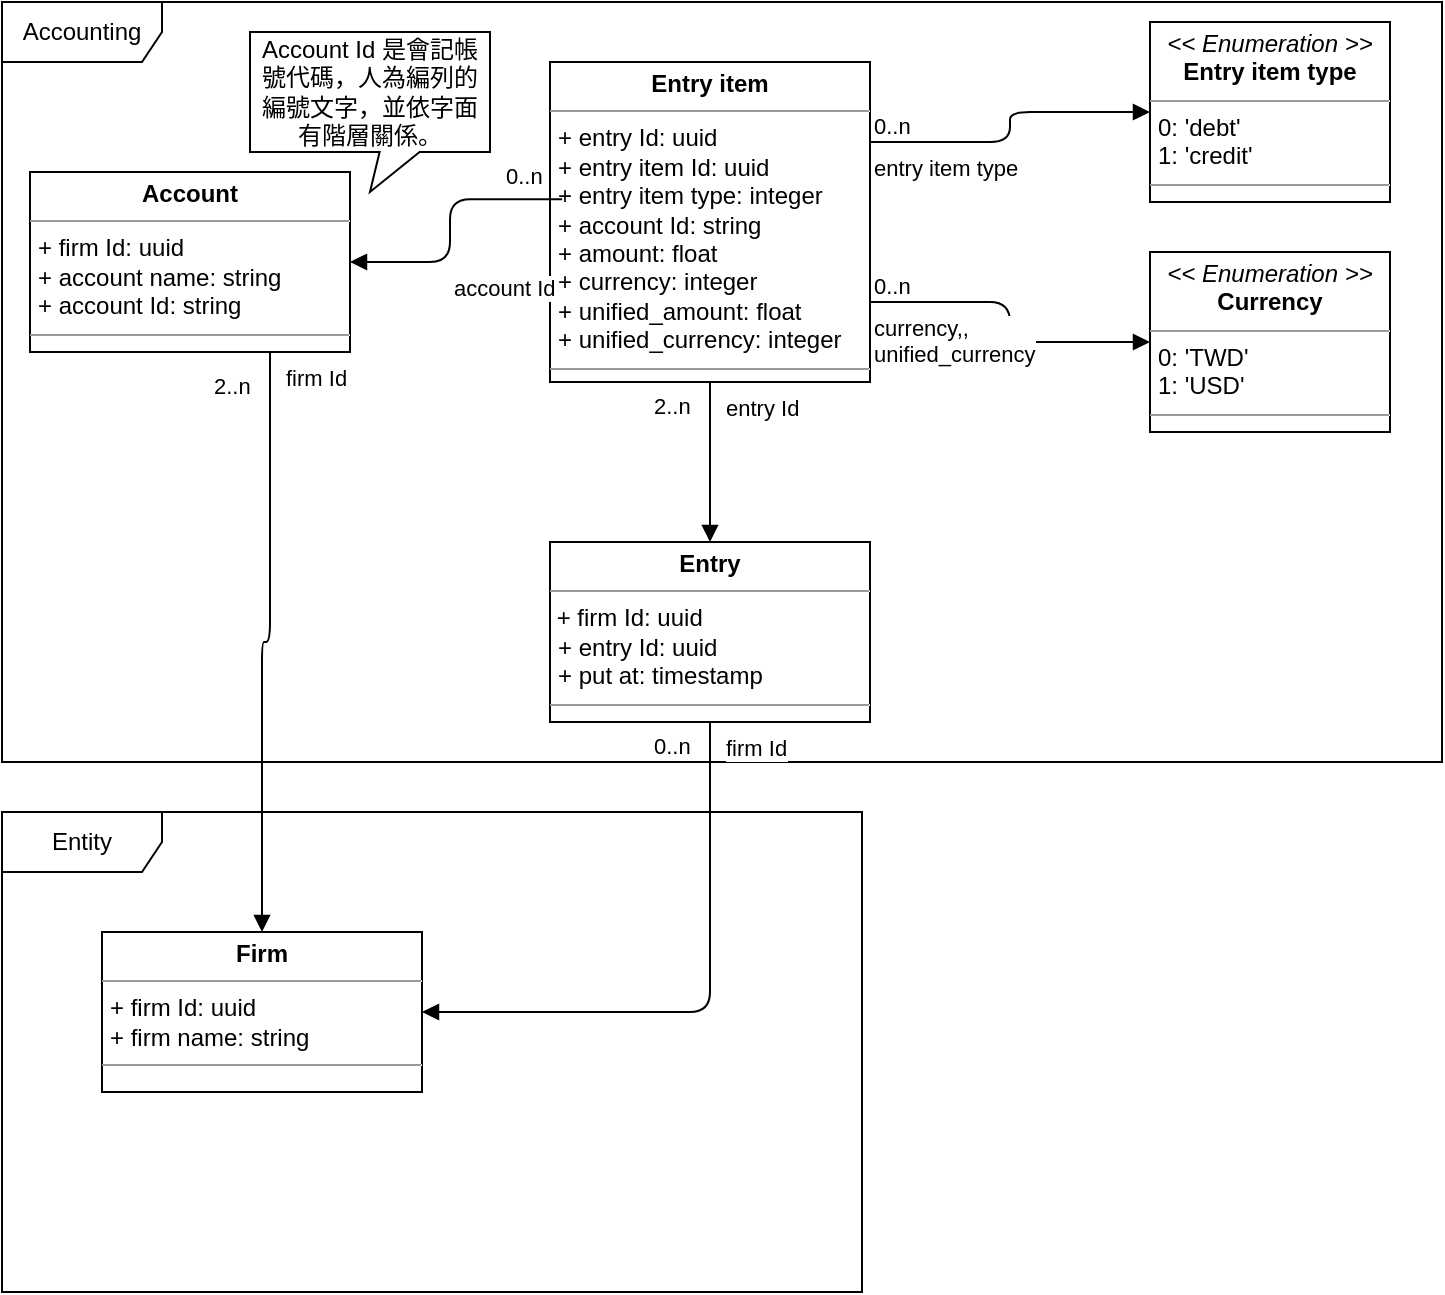 <mxfile version="14.5.1" type="device"><diagram id="gjvGrxxT-d6IMrrvKsb-" name="第1頁"><mxGraphModel dx="1106" dy="856" grid="1" gridSize="10" guides="1" tooltips="1" connect="1" arrows="1" fold="1" page="1" pageScale="1" pageWidth="827" pageHeight="1169" math="0" shadow="0"><root><mxCell id="0"/><mxCell id="1" parent="0"/><mxCell id="QtTF-WBLwQV_FuI8IjpO-1" value="Accounting" style="shape=umlFrame;whiteSpace=wrap;html=1;width=80;height=30;" parent="1" vertex="1"><mxGeometry x="60" y="60" width="720" height="380" as="geometry"/></mxCell><mxCell id="QtTF-WBLwQV_FuI8IjpO-2" value="&lt;p style=&quot;margin: 0px ; margin-top: 4px ; text-align: center&quot;&gt;&lt;b&gt;Account&lt;/b&gt;&lt;/p&gt;&lt;hr size=&quot;1&quot;&gt;&lt;p style=&quot;margin: 0px ; margin-left: 4px&quot;&gt;+ firm Id: uuid&lt;/p&gt;&lt;p style=&quot;margin: 0px ; margin-left: 4px&quot;&gt;+ account name: string&lt;/p&gt;&lt;p style=&quot;margin: 0px ; margin-left: 4px&quot;&gt;+ account Id: string&lt;/p&gt;&lt;hr size=&quot;1&quot;&gt;&lt;p style=&quot;margin: 0px ; margin-left: 4px&quot;&gt;&lt;br&gt;&lt;/p&gt;" style="verticalAlign=top;align=left;overflow=fill;fontSize=12;fontFamily=Helvetica;html=1;" parent="1" vertex="1"><mxGeometry x="74" y="145" width="160" height="90" as="geometry"/></mxCell><mxCell id="QtTF-WBLwQV_FuI8IjpO-3" value="Account Id 是會記帳號代碼，人為編列的編號文字，並依字面有階層關係。" style="shape=callout;whiteSpace=wrap;html=1;perimeter=calloutPerimeter;size=20;position=0.54;" parent="1" vertex="1"><mxGeometry x="184" y="75" width="120" height="80" as="geometry"/></mxCell><mxCell id="QtTF-WBLwQV_FuI8IjpO-4" value="&lt;p style=&quot;margin: 0px ; margin-top: 4px ; text-align: center&quot;&gt;&lt;b&gt;Entry item&lt;/b&gt;&lt;/p&gt;&lt;hr size=&quot;1&quot;&gt;&lt;p style=&quot;margin: 0px ; margin-left: 4px&quot;&gt;&lt;span&gt;+ entry Id: uuid&lt;/span&gt;&lt;br&gt;&lt;/p&gt;&lt;p style=&quot;margin: 0px ; margin-left: 4px&quot;&gt;+ entry item Id: uuid&lt;/p&gt;&lt;p style=&quot;margin: 0px ; margin-left: 4px&quot;&gt;+ entry item type: integer&lt;/p&gt;&lt;p style=&quot;margin: 0px ; margin-left: 4px&quot;&gt;+ account Id: string&lt;/p&gt;&lt;p style=&quot;margin: 0px ; margin-left: 4px&quot;&gt;+ amount: float&lt;/p&gt;&lt;p style=&quot;margin: 0px ; margin-left: 4px&quot;&gt;+ currency: integer&lt;/p&gt;&lt;p style=&quot;margin: 0px ; margin-left: 4px&quot;&gt;+ unified_amount: float&lt;/p&gt;&lt;p style=&quot;margin: 0px ; margin-left: 4px&quot;&gt;+ unified_currency: integer&lt;/p&gt;&lt;hr size=&quot;1&quot;&gt;&lt;p style=&quot;margin: 0px ; margin-left: 4px&quot;&gt;&lt;br&gt;&lt;/p&gt;" style="verticalAlign=top;align=left;overflow=fill;fontSize=12;fontFamily=Helvetica;html=1;" parent="1" vertex="1"><mxGeometry x="334" y="90" width="160" height="160" as="geometry"/></mxCell><mxCell id="QtTF-WBLwQV_FuI8IjpO-5" value="&lt;p style=&quot;margin: 0px ; margin-top: 4px ; text-align: center&quot;&gt;&lt;i&gt;&amp;lt;&amp;lt; Enumeration &amp;gt;&amp;gt;&lt;/i&gt;&lt;br&gt;&lt;b&gt;Currency&lt;/b&gt;&lt;/p&gt;&lt;hr size=&quot;1&quot;&gt;&lt;p style=&quot;margin: 0px ; margin-left: 4px&quot;&gt;0: 'TWD'&lt;br&gt;1: 'USD'&lt;/p&gt;&lt;hr size=&quot;1&quot;&gt;&lt;p style=&quot;margin: 0px ; margin-left: 4px&quot;&gt;&lt;br&gt;&lt;/p&gt;" style="verticalAlign=top;align=left;overflow=fill;fontSize=12;fontFamily=Helvetica;html=1;" parent="1" vertex="1"><mxGeometry x="634" y="185" width="120" height="90" as="geometry"/></mxCell><mxCell id="QtTF-WBLwQV_FuI8IjpO-6" value="currency,,&lt;br&gt;unified_currency" style="endArrow=block;endFill=1;html=1;edgeStyle=orthogonalEdgeStyle;align=left;verticalAlign=top;exitX=1;exitY=0.75;exitDx=0;exitDy=0;entryX=0;entryY=0.5;entryDx=0;entryDy=0;" parent="1" source="QtTF-WBLwQV_FuI8IjpO-4" target="QtTF-WBLwQV_FuI8IjpO-5" edge="1"><mxGeometry x="-1" relative="1" as="geometry"><mxPoint x="324" y="205" as="sourcePoint"/><mxPoint x="484" y="205" as="targetPoint"/></mxGeometry></mxCell><mxCell id="QtTF-WBLwQV_FuI8IjpO-7" value="0..n" style="edgeLabel;resizable=0;html=1;align=left;verticalAlign=bottom;" parent="QtTF-WBLwQV_FuI8IjpO-6" connectable="0" vertex="1"><mxGeometry x="-1" relative="1" as="geometry"/></mxCell><mxCell id="QtTF-WBLwQV_FuI8IjpO-8" value="account Id" style="endArrow=block;endFill=1;html=1;edgeStyle=orthogonalEdgeStyle;align=left;verticalAlign=top;exitX=0.038;exitY=0.429;exitDx=0;exitDy=0;exitPerimeter=0;entryX=1;entryY=0.5;entryDx=0;entryDy=0;" parent="1" source="QtTF-WBLwQV_FuI8IjpO-4" target="QtTF-WBLwQV_FuI8IjpO-2" edge="1"><mxGeometry x="0.271" relative="1" as="geometry"><mxPoint x="454.0" y="287.96" as="sourcePoint"/><mxPoint x="-6" y="205" as="targetPoint"/><mxPoint as="offset"/></mxGeometry></mxCell><mxCell id="QtTF-WBLwQV_FuI8IjpO-9" value="0..n" style="edgeLabel;resizable=0;html=1;align=left;verticalAlign=bottom;" parent="QtTF-WBLwQV_FuI8IjpO-8" connectable="0" vertex="1"><mxGeometry x="-1" relative="1" as="geometry"><mxPoint x="-30" y="-2.96" as="offset"/></mxGeometry></mxCell><mxCell id="QtTF-WBLwQV_FuI8IjpO-10" value="Entity" style="shape=umlFrame;whiteSpace=wrap;html=1;width=80;height=30;" parent="1" vertex="1"><mxGeometry x="60" y="465" width="430" height="240" as="geometry"/></mxCell><mxCell id="QtTF-WBLwQV_FuI8IjpO-12" value="&lt;p style=&quot;margin: 0px ; margin-top: 4px ; text-align: center&quot;&gt;&lt;b&gt;Firm&lt;/b&gt;&lt;/p&gt;&lt;hr size=&quot;1&quot;&gt;&lt;p style=&quot;margin: 0px ; margin-left: 4px&quot;&gt;+ firm Id: uuid&lt;/p&gt;&lt;p style=&quot;margin: 0px ; margin-left: 4px&quot;&gt;+ firm name: string&lt;/p&gt;&lt;hr size=&quot;1&quot;&gt;&lt;p style=&quot;margin: 0px ; margin-left: 4px&quot;&gt;&lt;br&gt;&lt;/p&gt;" style="verticalAlign=top;align=left;overflow=fill;fontSize=12;fontFamily=Helvetica;html=1;" parent="1" vertex="1"><mxGeometry x="110" y="525" width="160" height="80" as="geometry"/></mxCell><mxCell id="SV3ux7ZQ4FcWRcjwIGFN-1" value="&lt;p style=&quot;margin: 0px ; margin-top: 4px ; text-align: center&quot;&gt;&lt;b&gt;Entry&lt;/b&gt;&lt;/p&gt;&lt;hr size=&quot;1&quot;&gt;&amp;nbsp;+ firm Id: uuid&lt;br&gt;&lt;p style=&quot;margin: 0px ; margin-left: 4px&quot;&gt;+ entry Id: uuid&lt;/p&gt;&lt;p style=&quot;margin: 0px ; margin-left: 4px&quot;&gt;+ put at: timestamp&lt;/p&gt;&lt;hr size=&quot;1&quot;&gt;&lt;p style=&quot;margin: 0px ; margin-left: 4px&quot;&gt;&lt;br&gt;&lt;/p&gt;" style="verticalAlign=top;align=left;overflow=fill;fontSize=12;fontFamily=Helvetica;html=1;" vertex="1" parent="1"><mxGeometry x="334" y="330" width="160" height="90" as="geometry"/></mxCell><mxCell id="SV3ux7ZQ4FcWRcjwIGFN-2" value="firm Id" style="endArrow=block;endFill=1;html=1;edgeStyle=orthogonalEdgeStyle;align=left;verticalAlign=top;exitX=0.5;exitY=1;exitDx=0;exitDy=0;entryX=1;entryY=0.5;entryDx=0;entryDy=0;" edge="1" parent="1" source="SV3ux7ZQ4FcWRcjwIGFN-1" target="QtTF-WBLwQV_FuI8IjpO-12"><mxGeometry x="-1" y="6" relative="1" as="geometry"><mxPoint x="344.08" y="186.48" as="sourcePoint"/><mxPoint x="234" y="-5" as="targetPoint"/><mxPoint as="offset"/></mxGeometry></mxCell><mxCell id="SV3ux7ZQ4FcWRcjwIGFN-3" value="0..n" style="edgeLabel;resizable=0;html=1;align=left;verticalAlign=bottom;" connectable="0" vertex="1" parent="SV3ux7ZQ4FcWRcjwIGFN-2"><mxGeometry x="-1" relative="1" as="geometry"><mxPoint x="-30" y="20" as="offset"/></mxGeometry></mxCell><mxCell id="SV3ux7ZQ4FcWRcjwIGFN-5" value="&lt;p style=&quot;margin: 0px ; margin-top: 4px ; text-align: center&quot;&gt;&lt;i&gt;&amp;lt;&amp;lt; Enumeration &amp;gt;&amp;gt;&lt;/i&gt;&lt;br&gt;&lt;b&gt;Entry item type&lt;/b&gt;&lt;/p&gt;&lt;hr size=&quot;1&quot;&gt;&lt;p style=&quot;margin: 0px ; margin-left: 4px&quot;&gt;0: 'debt'&lt;br&gt;1: 'credit'&lt;/p&gt;&lt;hr size=&quot;1&quot;&gt;&lt;p style=&quot;margin: 0px ; margin-left: 4px&quot;&gt;&lt;br&gt;&lt;/p&gt;" style="verticalAlign=top;align=left;overflow=fill;fontSize=12;fontFamily=Helvetica;html=1;" vertex="1" parent="1"><mxGeometry x="634" y="70" width="120" height="90" as="geometry"/></mxCell><mxCell id="SV3ux7ZQ4FcWRcjwIGFN-6" value="entry item type" style="endArrow=block;endFill=1;html=1;edgeStyle=orthogonalEdgeStyle;align=left;verticalAlign=top;exitX=1;exitY=0.25;exitDx=0;exitDy=0;entryX=0;entryY=0.5;entryDx=0;entryDy=0;" edge="1" parent="1" source="QtTF-WBLwQV_FuI8IjpO-4" target="SV3ux7ZQ4FcWRcjwIGFN-5"><mxGeometry x="-1" relative="1" as="geometry"><mxPoint x="524" y="250" as="sourcePoint"/><mxPoint x="704" y="335" as="targetPoint"/></mxGeometry></mxCell><mxCell id="SV3ux7ZQ4FcWRcjwIGFN-7" value="0..n" style="edgeLabel;resizable=0;html=1;align=left;verticalAlign=bottom;" connectable="0" vertex="1" parent="SV3ux7ZQ4FcWRcjwIGFN-6"><mxGeometry x="-1" relative="1" as="geometry"/></mxCell><mxCell id="SV3ux7ZQ4FcWRcjwIGFN-8" value="entry Id" style="endArrow=block;endFill=1;html=1;edgeStyle=orthogonalEdgeStyle;align=left;verticalAlign=top;exitX=0.5;exitY=1;exitDx=0;exitDy=0;entryX=0.5;entryY=0;entryDx=0;entryDy=0;" edge="1" parent="1" source="QtTF-WBLwQV_FuI8IjpO-4" target="SV3ux7ZQ4FcWRcjwIGFN-1"><mxGeometry x="-1" y="6" relative="1" as="geometry"><mxPoint x="370.08" y="205.06" as="sourcePoint"/><mxPoint x="244" y="200" as="targetPoint"/><mxPoint as="offset"/></mxGeometry></mxCell><mxCell id="SV3ux7ZQ4FcWRcjwIGFN-9" value="2..n" style="edgeLabel;resizable=0;html=1;align=left;verticalAlign=bottom;" connectable="0" vertex="1" parent="SV3ux7ZQ4FcWRcjwIGFN-8"><mxGeometry x="-1" relative="1" as="geometry"><mxPoint x="-30" y="20" as="offset"/></mxGeometry></mxCell><mxCell id="SV3ux7ZQ4FcWRcjwIGFN-10" value="firm Id" style="endArrow=block;endFill=1;html=1;edgeStyle=orthogonalEdgeStyle;align=left;verticalAlign=top;exitX=0.75;exitY=1;exitDx=0;exitDy=0;entryX=0.5;entryY=0;entryDx=0;entryDy=0;" edge="1" parent="1" source="QtTF-WBLwQV_FuI8IjpO-2" target="QtTF-WBLwQV_FuI8IjpO-12"><mxGeometry x="-1" y="6" relative="1" as="geometry"><mxPoint x="424" y="135" as="sourcePoint"/><mxPoint x="114" y="25" as="targetPoint"/><mxPoint as="offset"/></mxGeometry></mxCell><mxCell id="SV3ux7ZQ4FcWRcjwIGFN-11" value="2..n" style="edgeLabel;resizable=0;html=1;align=left;verticalAlign=bottom;" connectable="0" vertex="1" parent="SV3ux7ZQ4FcWRcjwIGFN-10"><mxGeometry x="-1" relative="1" as="geometry"><mxPoint x="-30" y="25" as="offset"/></mxGeometry></mxCell></root></mxGraphModel></diagram></mxfile>